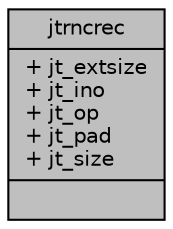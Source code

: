 digraph "jtrncrec"
{
 // LATEX_PDF_SIZE
  edge [fontname="Helvetica",fontsize="10",labelfontname="Helvetica",labelfontsize="10"];
  node [fontname="Helvetica",fontsize="10",shape=record];
  Node1 [label="{jtrncrec\n|+ jt_extsize\l+ jt_ino\l+ jt_op\l+ jt_pad\l+ jt_size\l|}",height=0.2,width=0.4,color="black", fillcolor="grey75", style="filled", fontcolor="black",tooltip=" "];
}

